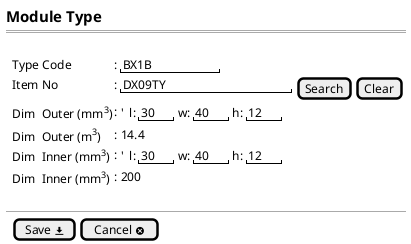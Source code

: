 @startsalt
{
  <size:15><b>Module Type
  ==
  .
  {   
    .|Type Code      |: |" BX1B       "|*
    .|Item No        |: |" DX09TY              "| [Search] |* |[Clear] |*
    .|Dim  Outer (mm<sup>3</sup>) |: {'  l:|" 30 "|w:|" 40 "|h:|" 12 "|}|*
    .|Dim  Outer (m<sup>3</sup>)  |: 14.4|*
    .|Dim  Inner (mm<sup>3</sup>) |: {'  l:|" 30 "|w:|" 40 "|h:|" 12 "|}|*
    .|Dim  Inner (mm<sup>3</sup>) |: 200 |*
  }
  .
--  
{
  .|  [Save <&data-transfer-download>] |  [Cancel <&circle-x>] |*
  }
}

  @endsalt